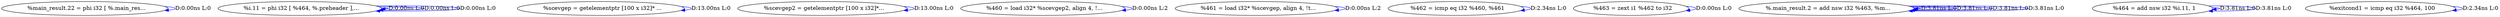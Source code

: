 digraph {
Node0x3af67c0[label="  %main_result.22 = phi i32 [ %.main_res..."];
Node0x3af67c0 -> Node0x3af67c0[label="D:0.00ns L:0",color=blue];
Node0x3af6900[label="  %i.11 = phi i32 [ %464, %.preheader ],..."];
Node0x3af6900 -> Node0x3af6900[label="D:0.00ns L:0",color=blue];
Node0x3af6900 -> Node0x3af6900[label="D:0.00ns L:0",color=blue];
Node0x3af6900 -> Node0x3af6900[label="D:0.00ns L:0",color=blue];
Node0x3af6a40[label="  %scevgep = getelementptr [100 x i32]* ..."];
Node0x3af6a40 -> Node0x3af6a40[label="D:13.00ns L:0",color=blue];
Node0x3af6b80[label="  %scevgep2 = getelementptr [100 x i32]*..."];
Node0x3af6b80 -> Node0x3af6b80[label="D:13.00ns L:0",color=blue];
Node0x3af6cc0[label="  %460 = load i32* %scevgep2, align 4, !..."];
Node0x3af6cc0 -> Node0x3af6cc0[label="D:0.00ns L:2",color=blue];
Node0x3af6e00[label="  %461 = load i32* %scevgep, align 4, !t..."];
Node0x3af6e00 -> Node0x3af6e00[label="D:0.00ns L:2",color=blue];
Node0x3af6f40[label="  %462 = icmp eq i32 %460, %461"];
Node0x3af6f40 -> Node0x3af6f40[label="D:2.34ns L:0",color=blue];
Node0x3af7080[label="  %463 = zext i1 %462 to i32"];
Node0x3af7080 -> Node0x3af7080[label="D:0.00ns L:0",color=blue];
Node0x3af71c0[label="  %.main_result.2 = add nsw i32 %463, %m..."];
Node0x3af71c0 -> Node0x3af71c0[label="D:3.81ns L:0",color=blue];
Node0x3af71c0 -> Node0x3af71c0[label="D:3.81ns L:0",color=blue];
Node0x3af71c0 -> Node0x3af71c0[label="D:3.81ns L:0",color=blue];
Node0x3af71c0 -> Node0x3af71c0[label="D:3.81ns L:0",color=blue];
Node0x3af7300[label="  %464 = add nsw i32 %i.11, 1"];
Node0x3af7300 -> Node0x3af7300[label="D:3.81ns L:0",color=blue];
Node0x3af7300 -> Node0x3af7300[label="D:3.81ns L:0",color=blue];
Node0x3af7440[label="  %exitcond1 = icmp eq i32 %464, 100"];
Node0x3af7440 -> Node0x3af7440[label="D:2.34ns L:0",color=blue];
}
